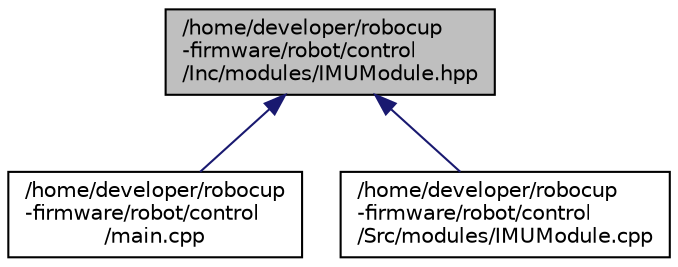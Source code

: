 digraph "/home/developer/robocup-firmware/robot/control/Inc/modules/IMUModule.hpp"
{
  edge [fontname="Helvetica",fontsize="10",labelfontname="Helvetica",labelfontsize="10"];
  node [fontname="Helvetica",fontsize="10",shape=record];
  Node17 [label="/home/developer/robocup\l-firmware/robot/control\l/Inc/modules/IMUModule.hpp",height=0.2,width=0.4,color="black", fillcolor="grey75", style="filled", fontcolor="black"];
  Node17 -> Node18 [dir="back",color="midnightblue",fontsize="10",style="solid",fontname="Helvetica"];
  Node18 [label="/home/developer/robocup\l-firmware/robot/control\l/main.cpp",height=0.2,width=0.4,color="black", fillcolor="white", style="filled",URL="$control_2main_8cpp.html"];
  Node17 -> Node19 [dir="back",color="midnightblue",fontsize="10",style="solid",fontname="Helvetica"];
  Node19 [label="/home/developer/robocup\l-firmware/robot/control\l/Src/modules/IMUModule.cpp",height=0.2,width=0.4,color="black", fillcolor="white", style="filled",URL="$_i_m_u_module_8cpp.html"];
}
